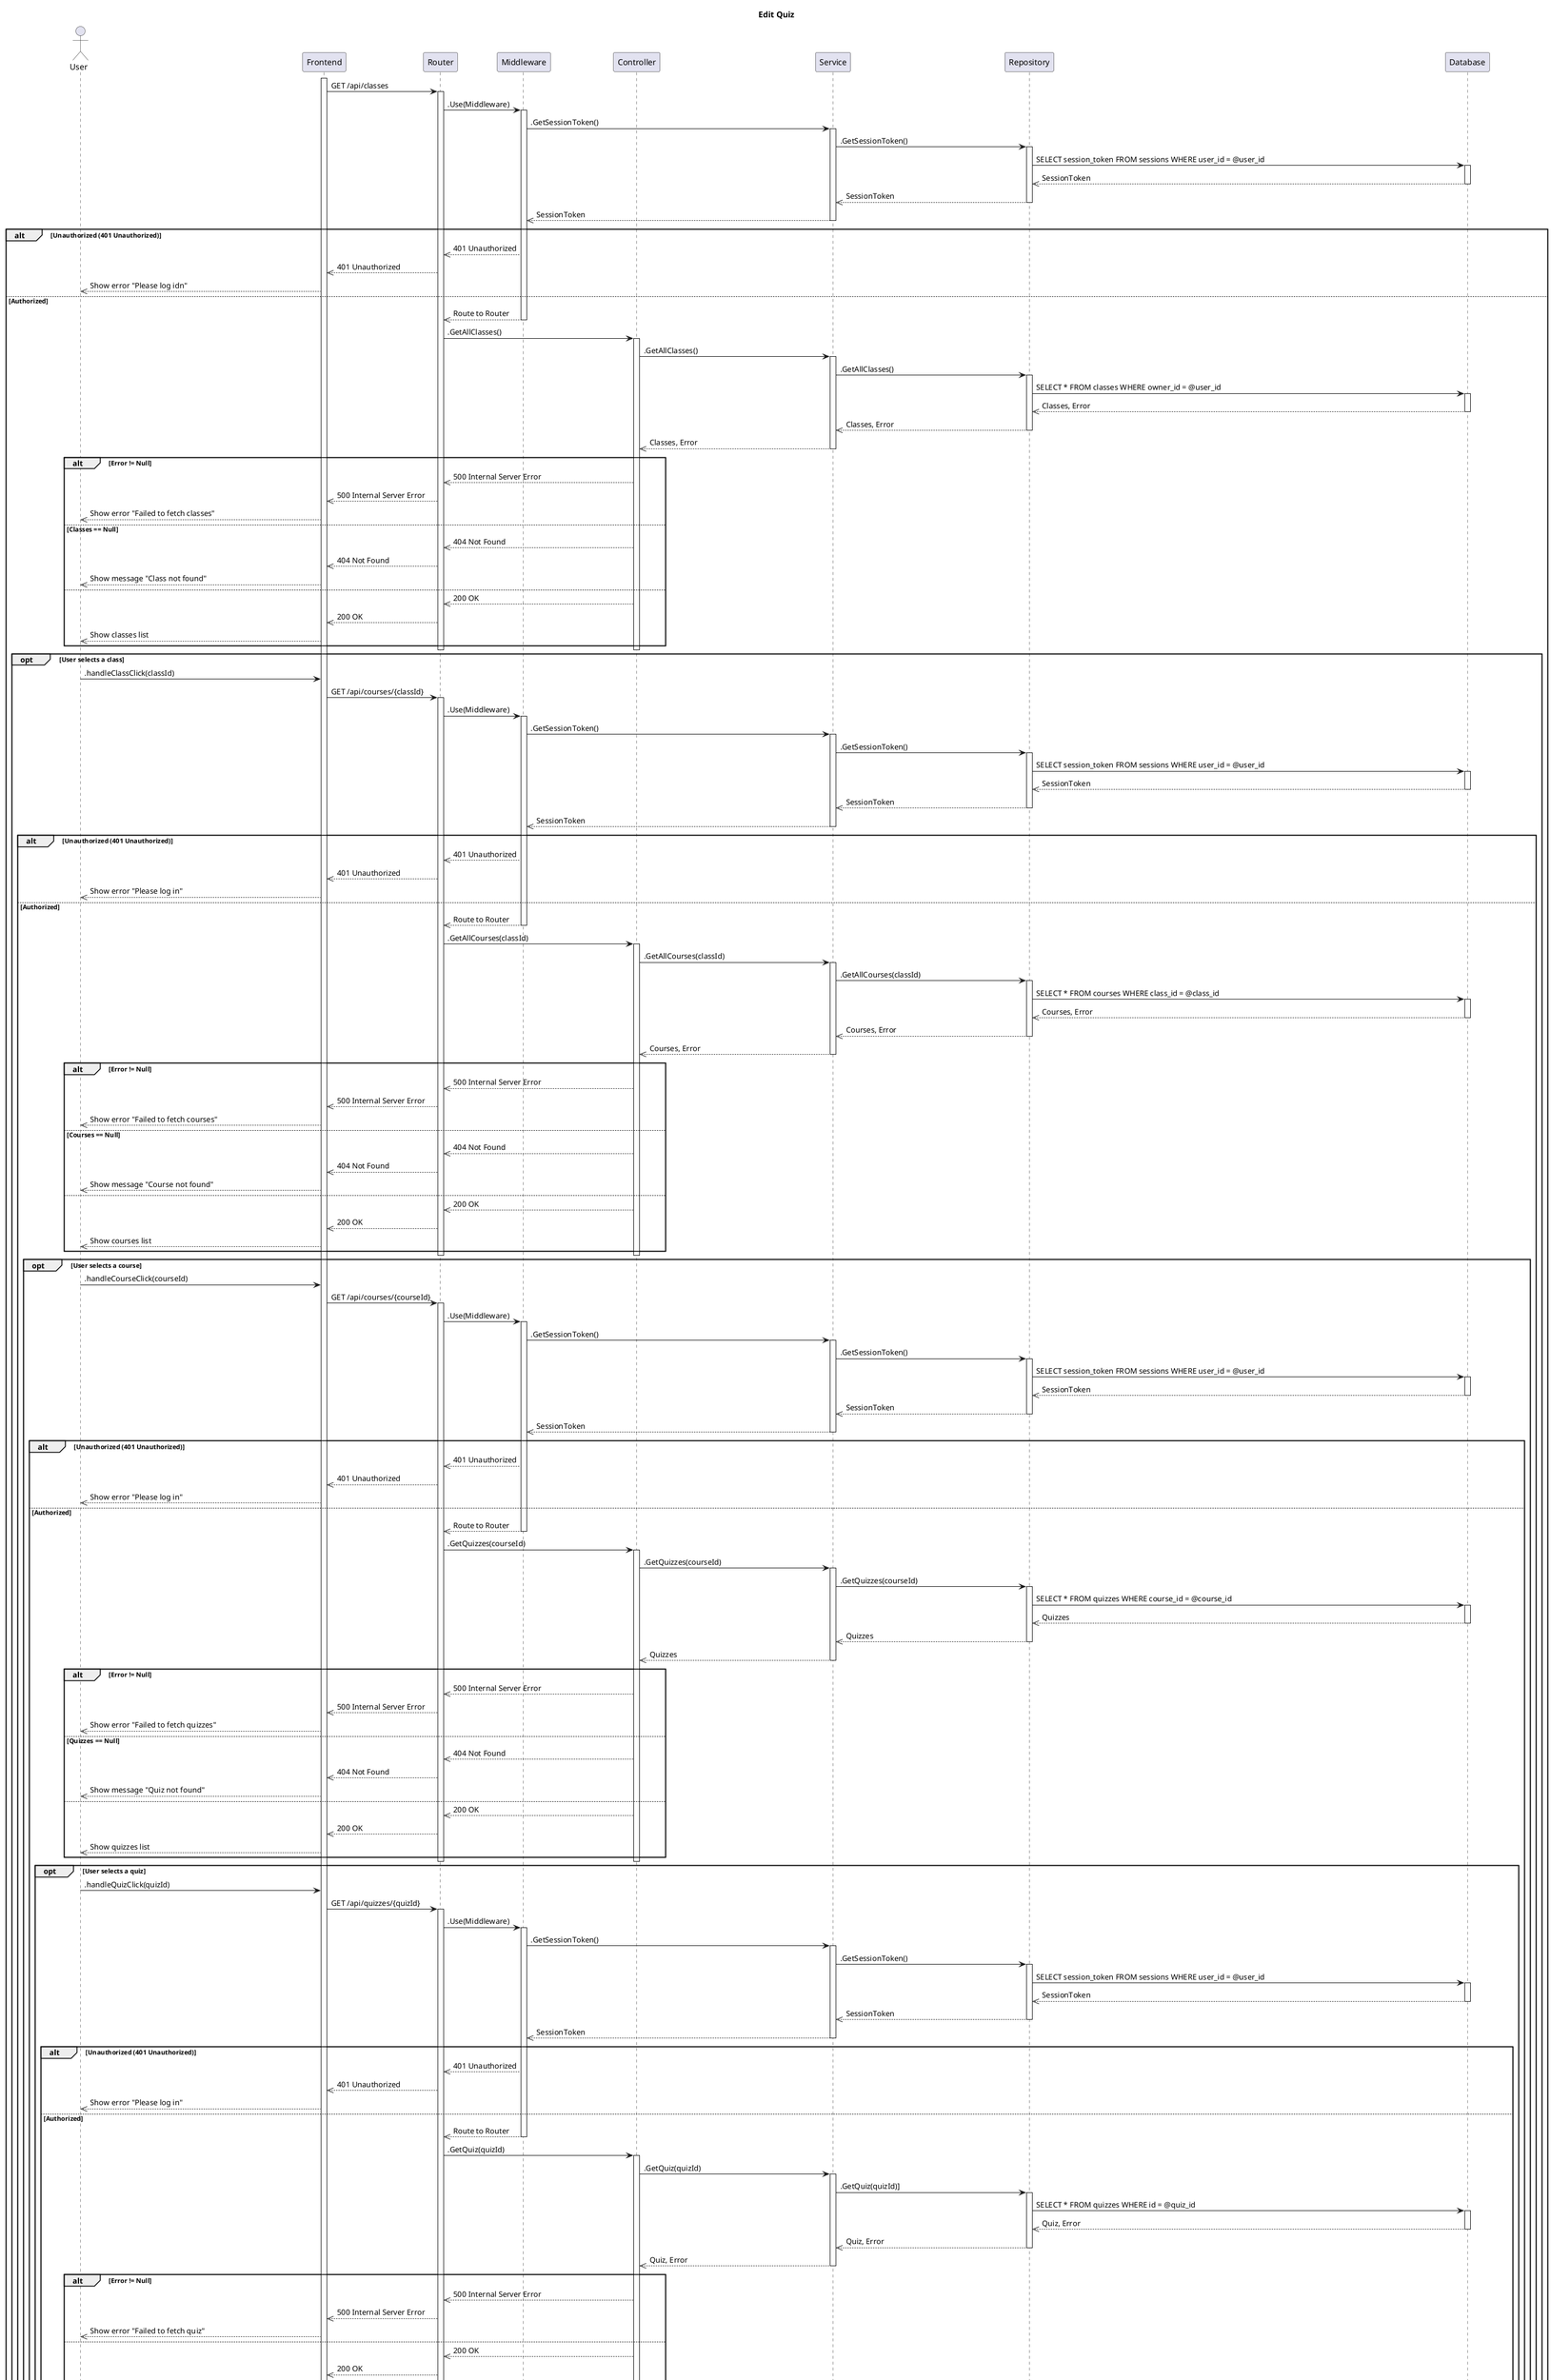 @startuml SequenceDiagram
title Edit Quiz

actor User
participant Frontend
participant Router
participant Middleware
participant Controller
participant Service
participant Repository
participant Database

activate Frontend

Frontend -> Router: GET /api/classes
activate Router

Router -> Middleware: .Use(Middleware)
activate Middleware
Middleware -> Service: .GetSessionToken()
activate Service
Service -> Repository: .GetSessionToken()
activate Repository
Repository -> Database: SELECT session_token FROM sessions WHERE user_id = @user_id
activate Database
Database -->> Repository: SessionToken
deactivate Database
Repository -->> Service: SessionToken
deactivate Repository
Service -->> Middleware: SessionToken
deactivate Service

alt Unauthorized (401 Unauthorized)
  Middleware -->> Router: 401 Unauthorized
  Router -->> Frontend: 401 Unauthorized
  Frontend -->> User: Show error "Please log idn"
else Authorized
  Middleware -->> Router: Route to Router
  deactivate Middleware
  Router -> Controller: .GetAllClasses()
  activate Controller
  Controller -> Service: .GetAllClasses()
  activate Service
  Service -> Repository: .GetAllClasses()
  activate Repository
  Repository -> Database: SELECT * FROM classes WHERE owner_id = @user_id
  activate Database
  Database -->> Repository : Classes, Error
  deactivate Database
  Repository -->> Service : Classes, Error
  deactivate Repository
  Service -->> Controller : Classes, Error
  deactivate Service
  alt Error != Null
    Controller -->> Router : 500 Internal Server Error
    Router -->> Frontend : 500 Internal Server Error
    Frontend -->> User : Show error "Failed to fetch classes"
  else Classes == Null
    Controller -->> Router : 404 Not Found
    Router -->> Frontend : 404 Not Found
    Frontend -->> User : Show message "Class not found"
  else
    Controller -->> Router : 200 OK
    Router -->> Frontend : 200 OK
    Frontend -->> User : Show classes list
  end
  deactivate Controller
  deactivate Router

  opt User selects a class
    User -> Frontend: .handleClassClick(classId)
    Frontend -> Router: GET /api/courses/{classId}
    activate Router

    Router -> Middleware: .Use(Middleware)
    activate Middleware
    Middleware -> Service: .GetSessionToken()
    activate Service
    Service -> Repository: .GetSessionToken()
    activate Repository
    Repository -> Database: SELECT session_token FROM sessions WHERE user_id = @user_id
    activate Database
    Database -->> Repository: SessionToken
    deactivate Database
    Repository -->> Service: SessionToken
    deactivate Repository
    Service -->> Middleware: SessionToken
    deactivate Service

    alt Unauthorized (401 Unauthorized)
        Middleware -->> Router: 401 Unauthorized
        Router -->> Frontend: 401 Unauthorized
        Frontend -->> User: Show error "Please log in"
    else Authorized
        Middleware -->> Router: Route to Router
        deactivate Middleware
        Router -> Controller: .GetAllCourses(classId)
        activate Controller
        Controller -> Service: .GetAllCourses(classId)
        activate Service
        Service -> Repository: .GetAllCourses(classId)
        activate Repository
        Repository -> Database: SELECT * FROM courses WHERE class_id = @class_id
        activate Database
        Database -->> Repository : Courses, Error
        deactivate Database
        Repository -->> Service : Courses, Error
        deactivate Repository
        Service -->> Controller : Courses, Error
        deactivate Service
        alt Error != Null
            Controller -->> Router : 500 Internal Server Error
            Router -->> Frontend : 500 Internal Server Error
            Frontend -->> User : Show error "Failed to fetch courses"
        else Courses == Null
            Controller -->> Router : 404 Not Found
            Router -->> Frontend : 404 Not Found
            Frontend -->> User : Show message "Course not found"
        else
            Controller -->> Router : 200 OK
            Router -->> Frontend : 200 OK
            Frontend -->> User : Show courses list
        end
        deactivate Controller
        deactivate Router

        opt User selects a course
          User -> Frontend: .handleCourseClick(courseId)
          Frontend -> Router: GET /api/courses/{courseId}
          activate Router
          Router -> Middleware: .Use(Middleware)
          activate Middleware
          Middleware -> Service: .GetSessionToken()
          activate Service
          Service -> Repository: .GetSessionToken()
          activate Repository
          Repository -> Database: SELECT session_token FROM sessions WHERE user_id = @user_id
          activate Database
          Database -->> Repository: SessionToken
          deactivate Database
          Repository -->> Service: SessionToken
          deactivate Repository
          Service -->> Middleware: SessionToken
          deactivate Service
          alt Unauthorized (401 Unauthorized)
            Middleware -->> Router: 401 Unauthorized
            Router -->> Frontend: 401 Unauthorized
            Frontend -->> User: Show error "Please log in"
          else Authorized
            Middleware -->> Router: Route to Router
            deactivate Middleware
            Router -> Controller: .GetQuizzes(courseId)
            activate Controller
            Controller -> Service: .GetQuizzes(courseId)
            activate Service
            Service -> Repository: .GetQuizzes(courseId)
            activate Repository
            Repository -> Database: SELECT * FROM quizzes WHERE course_id = @course_id
            activate Database
            Database -->> Repository : Quizzes
            deactivate Database
            Repository -->> Service : Quizzes
            deactivate Repository
            Service -->> Controller : Quizzes
            deactivate Service
            alt Error != Null
              Controller -->> Router : 500 Internal Server Error
              Router -->> Frontend : 500 Internal Server Error
              Frontend -->> User : Show error "Failed to fetch quizzes"
            else Quizzes == Null
              Controller -->> Router : 404 Not Found
              Router -->> Frontend : 404 Not Found
              Frontend -->> User : Show message "Quiz not found"
            else
              Controller -->> Router : 200 OK
              Router -->> Frontend : 200 OK
              Frontend -->> User : Show quizzes list
            end
            deactivate Controller
            deactivate Router

            opt User selects a quiz
              User -> Frontend: .handleQuizClick(quizId)
              Frontend -> Router: GET /api/quizzes/{quizId}
              activate Router
              Router -> Middleware: .Use(Middleware)
              activate Middleware
              Middleware -> Service: .GetSessionToken()
              activate Service
              Service -> Repository: .GetSessionToken()
              activate Repository
              Repository -> Database: SELECT session_token FROM sessions WHERE user_id = @user_id
              activate Database
              Database -->> Repository: SessionToken
              deactivate Database
              Repository -->> Service: SessionToken
              deactivate Repository
              Service -->> Middleware: SessionToken
              deactivate Service
              alt Unauthorized (401 Unauthorized)
                Middleware -->> Router: 401 Unauthorized
                Router -->> Frontend: 401 Unauthorized
                Frontend -->> User: Show error "Please log in"
              else Authorized
                Middleware -->> Router: Route to Router
                deactivate Middleware
                Router -> Controller: .GetQuiz(quizId)
                activate Controller
                Controller -> Service: .GetQuiz(quizId)
                activate Service
                Service -> Repository: .GetQuiz(quizId)]
                activate Repository
                Repository -> Database: SELECT * FROM quizzes WHERE id = @quiz_id
                activate Database
                Database -->> Repository : Quiz, Error
                deactivate Database
                Repository -->> Service : Quiz, Error
                deactivate Repository
                Service -->> Controller : Quiz, Error
                deactivate Service
                alt Error != Null
                    Controller -->> Router : 500 Internal Server Error
                    Router -->> Frontend : 500 Internal Server Error
                    Frontend -->> User : Show error "Failed to fetch quiz"
                else
                    Controller -->> Router : 200 OK
                    Router -->> Frontend : 200 OK
                    Frontend -->> User : Show quiz details
                end
                deactivate Controller
                deactivate Router
                opt User edits quiz
                  User -> Frontend : handleEditQuizClick(quizId)
                  Frontend -->> User : Show quiz edit form
                  User -> Frontend : handleSubmitQuizEdit(quizId, content, quiz_type, requirements)
                  Frontend -> Frontend : Validate quiz data
                  alt Invalid Data
                      Frontend -->> User : Show error "Invalid input"
                  else Valid Data
                    Frontend -> Router: PUT /api/quizzes
                    activate Router
                    Router -> Middleware: .Use(Middleware)
                    activate Middleware
                    Middleware -> Service: .GetSessionToken()
                    activate Service
                    Service -> Repository: .GetSessionToken()
                    activate Repository
                    Repository -> Database: SELECT session_token FROM sessions WHERE user_id = @user_id
                    activate Database
                    Database -->> Repository: SessionToken
                    deactivate Database
                    Repository -->> Service: SessionToken
                    deactivate Repository
                    Service -->> Middleware: SessionToken
                    deactivate Service
                    alt Unauthorized (401 Unauthorized)
                      Middleware -->> Router: 401 Unauthorized
                      Router -->> Frontend: 401 Unauthorized
                      Frontend -->> User: Show error "Please log in"
                    else Authorized
                      Middleware -->> Router: Route to Router
                      deactivate Middleware
                      Router -> Controller: .EditQuiz(quizId, content, quiz_type, requirements)
                      activate Controller
                      Controller -> Service: .EditQuiz(quizId, content, quiz_type, requirements)
                      activate Service
                      Service -> Repository: .EditQuiz(quizId, content, quiz_type, requirements)
                      activate Repository
                      Repository -> Database: UPDATE quizzes SET content = @content, quiz_type = @quiz_type, requirements = @requirements WHERE id = @quiz_id
                      activate Database
                      Database -->> Repository : Quiz, Error
                      deactivate Database
                      Repository -->> Service : Quiz, Error
                      deactivate Repository
                      Service -->> Controller : Quiz, Error
                      deactivate Service
                      alt Error != Null
                        Controller -->> Router : 500 Internal Server Error
                        Router -->> Frontend : 500 Internal Server Error
                        Frontend -->> User : Show error "Quiz edit failed"
                      else
                        Controller -->> Router : 200 OK
                        Router -->> Frontend : 200 OK
                        Frontend -->> User : Show success "Quiz edited"
                      end
                      deactivate Controller
                      deactivate Router
                    end
                  end
                end
              end
            end
          end
        end
      end
    end
  end
@enduml
